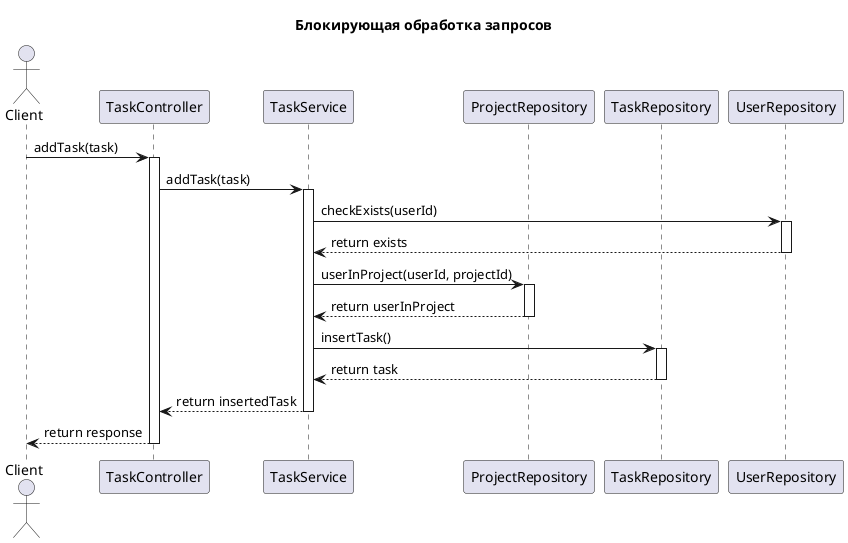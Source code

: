 @startuml
title Блокирующая обработка запросов

actor Client as cl
participant "TaskController" as tc
participant "TaskService" as ts
participant "ProjectRepository" as pr
participant "TaskRepository" as tr
participant "UserRepository" as ur

cl -> tc : addTask(task)
activate tc

tc -> ts : addTask(task)
activate ts

ts -> ur : checkExists(userId)
activate ur

ur --> ts : return exists
deactivate ur

ts -> pr : userInProject(userId, projectId)
activate pr

pr --> ts : return userInProject
deactivate pr

ts -> tr : insertTask()
activate tr

tr --> ts : return task
deactivate tr

ts --> tc : return insertedTask
deactivate ts

tc --> cl : return response
deactivate tc
@enduml

